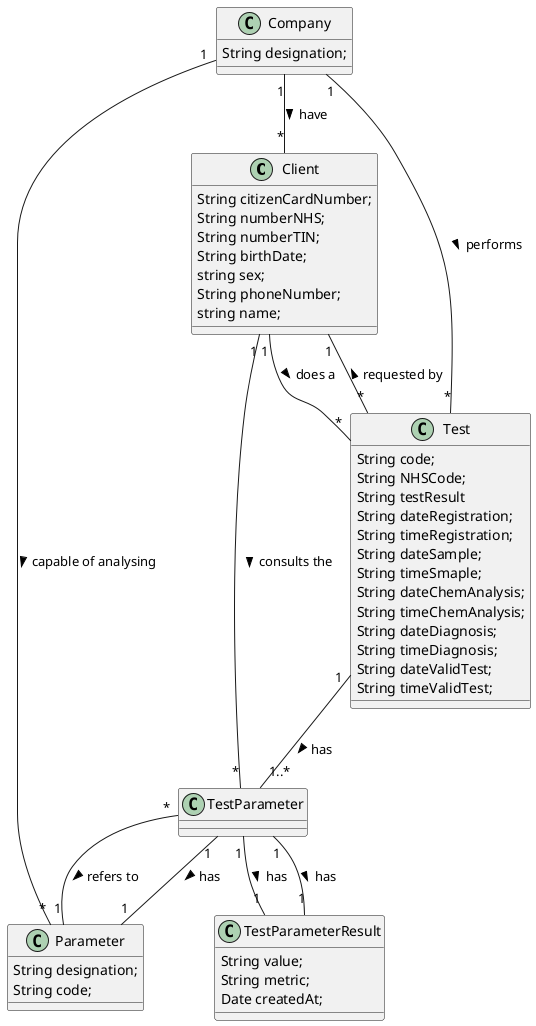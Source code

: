 @startuml
class Client {
    String citizenCardNumber;
    String numberNHS;
    String numberTIN;
    String birthDate;
    string sex;
    String phoneNumber;
    string name;
}

class Company {
    String designation;
}

class Parameter {
	String designation;
  String code;
}

class TestParameter

class TestParameterResult{
     String value;
     String metric;
     Date createdAt;
}

class Test {
    String code;
    String NHSCode;
    String testResult
    String dateRegistration;
    String timeRegistration;
    String dateSample;
    String timeSmaple;
    String dateChemAnalysis;
    String timeChemAnalysis;
    String dateDiagnosis;
    String timeDiagnosis;
    String dateValidTest;
    String timeValidTest;
}



Client "1" -- "*" Test: does a >
Client "1" -- "*" TestParameter: consults the >
Company "1" -- "*" Test: performs >
Company "1" -- "*" Client: have >
Company "1" -- "*" Parameter: capable of analysing >
Test "*" -- "1" Client: requested by >
Test "1" -- "1..*" TestParameter: has >
TestParameterResult "1" -- "1" TestParameter: has <
TestParameter "*" -- "1" Parameter: refers to >
TestParameter "1" -- "1" Parameter: has >
TestParameter "1" -- "1" TestParameterResult: has >
@enduml